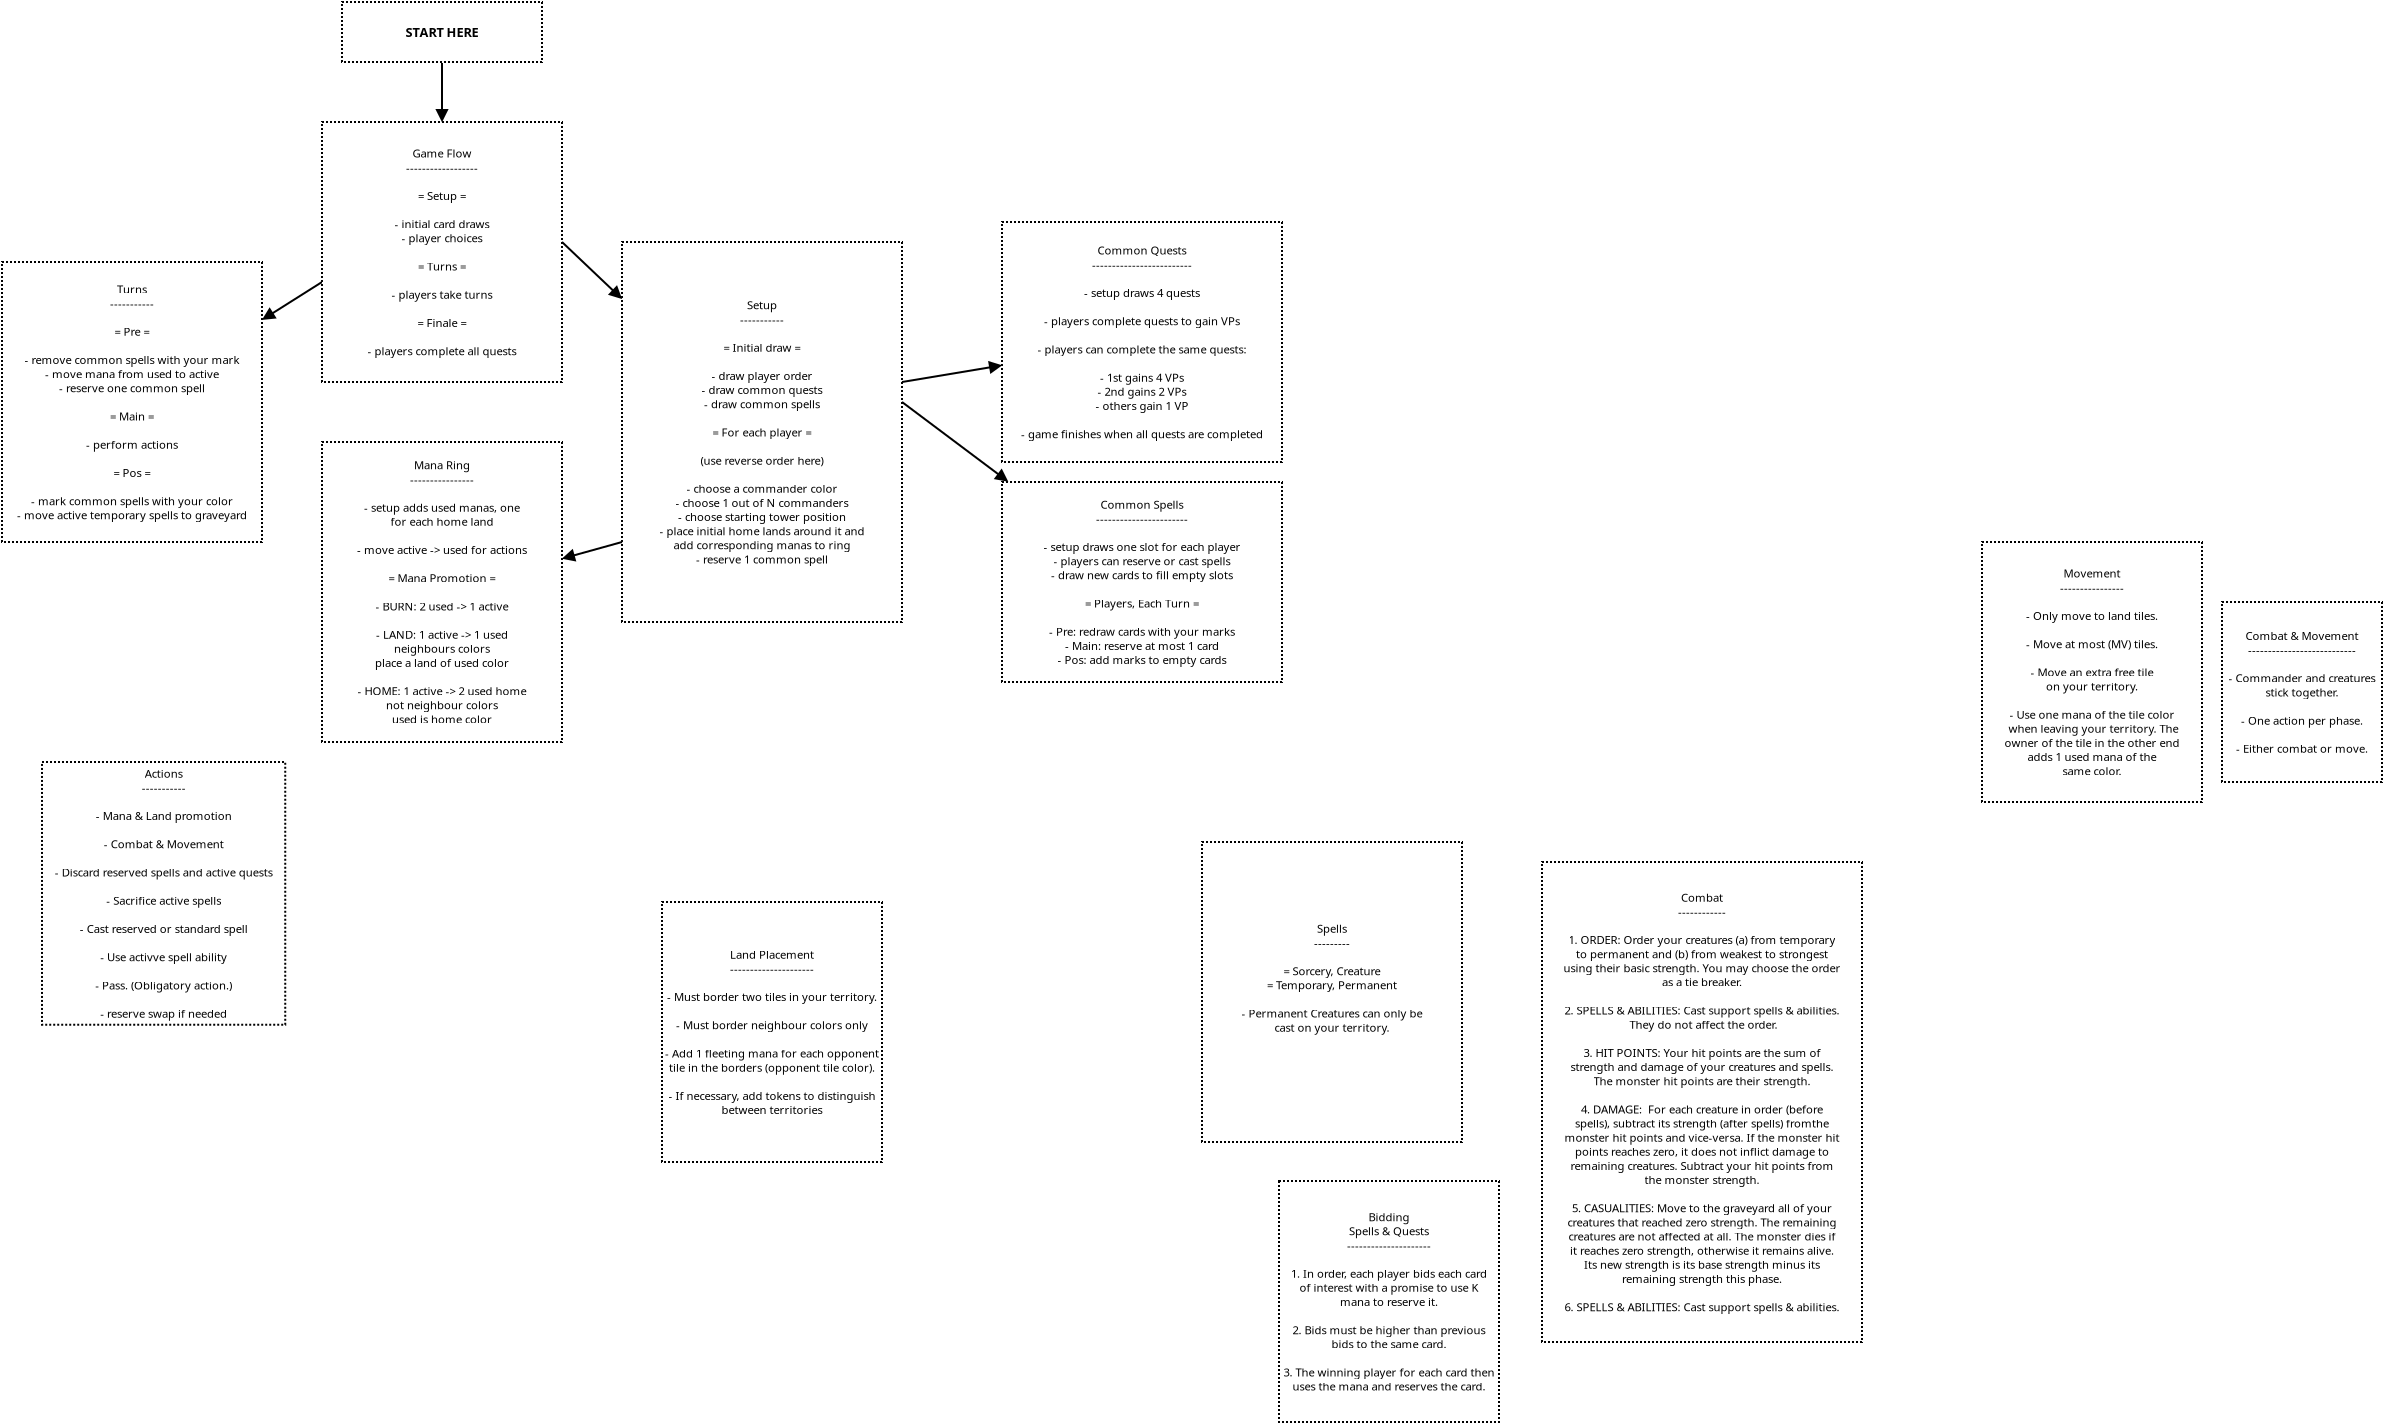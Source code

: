 <?xml version="1.0" encoding="UTF-8"?>
<dia:diagram xmlns:dia="http://www.lysator.liu.se/~alla/dia/">
  <dia:layer name="Segundo Plano" visible="true" connectable="true" active="true">
    <dia:object type="Standard - Box" version="0" id="O0">
      <dia:attribute name="obj_pos">
        <dia:point val="-33,4"/>
      </dia:attribute>
      <dia:attribute name="obj_bb">
        <dia:rectangle val="-33.05,3.95;-16.95,28.05"/>
      </dia:attribute>
      <dia:attribute name="elem_corner">
        <dia:point val="-33,4"/>
      </dia:attribute>
      <dia:attribute name="elem_width">
        <dia:real val="16"/>
      </dia:attribute>
      <dia:attribute name="elem_height">
        <dia:real val="24"/>
      </dia:attribute>
      <dia:attribute name="border_width">
        <dia:real val="0.1"/>
      </dia:attribute>
      <dia:attribute name="show_background">
        <dia:boolean val="true"/>
      </dia:attribute>
      <dia:attribute name="line_style">
        <dia:enum val="4"/>
      </dia:attribute>
    </dia:object>
    <dia:object type="Standard - Text" version="1" id="O1">
      <dia:attribute name="obj_pos">
        <dia:point val="-25,16"/>
      </dia:attribute>
      <dia:attribute name="obj_bb">
        <dia:rectangle val="-32.578,5.441;-17.422,26.559"/>
      </dia:attribute>
      <dia:attribute name="text">
        <dia:composite type="text">
          <dia:attribute name="string">
            <dia:string>#Combat
------------

1. ORDER: Order your creatures (a) from temporary
to permanent and (b) from weakest to strongest
using their basic strength. You may choose the order
as a tie breaker.

2. SPELLS &amp; ABILITIES: Cast support spells &amp; abilities.
 They do not affect the order.

3. HIT POINTS: Your hit points are the sum of
strength and damage of your creatures and spells.
The monster hit points are their strength.

4. DAMAGE:  For each creature in order (before
spells), subtract its strength (after spells) fromthe
monster hit points and vice-versa. If the monster hit
points reaches zero, it does not inflict damage to
remaining creatures. Subtract your hit points from
the monster strength.

5. CASUALITIES: Move to the graveyard all of your
creatures that reached zero strength. The remaining
creatures are not affected at all. The monster dies if
it reaches zero strength, otherwise it remains alive.
Its new strength is its base strength minus its
remaining strength this phase.

6. SPELLS &amp; ABILITIES: Cast support spells &amp; abilities.#</dia:string>
          </dia:attribute>
          <dia:attribute name="font">
            <dia:font family="sans" style="0" name="Helvetica"/>
          </dia:attribute>
          <dia:attribute name="height">
            <dia:real val="0.706"/>
          </dia:attribute>
          <dia:attribute name="pos">
            <dia:point val="-25,5.965"/>
          </dia:attribute>
          <dia:attribute name="color">
            <dia:color val="#000000ff"/>
          </dia:attribute>
          <dia:attribute name="alignment">
            <dia:enum val="1"/>
          </dia:attribute>
        </dia:composite>
      </dia:attribute>
      <dia:attribute name="valign">
        <dia:enum val="2"/>
      </dia:attribute>
      <dia:connections>
        <dia:connection handle="0" to="O0" connection="8"/>
      </dia:connections>
    </dia:object>
    <dia:object type="Standard - Box" version="0" id="O2">
      <dia:attribute name="obj_pos">
        <dia:point val="-11,-12"/>
      </dia:attribute>
      <dia:attribute name="obj_bb">
        <dia:rectangle val="-11.05,-12.05;0.05,1.05"/>
      </dia:attribute>
      <dia:attribute name="elem_corner">
        <dia:point val="-11,-12"/>
      </dia:attribute>
      <dia:attribute name="elem_width">
        <dia:real val="11"/>
      </dia:attribute>
      <dia:attribute name="elem_height">
        <dia:real val="13"/>
      </dia:attribute>
      <dia:attribute name="border_width">
        <dia:real val="0.1"/>
      </dia:attribute>
      <dia:attribute name="show_background">
        <dia:boolean val="true"/>
      </dia:attribute>
      <dia:attribute name="line_style">
        <dia:enum val="4"/>
      </dia:attribute>
    </dia:object>
    <dia:object type="Standard - Text" version="1" id="O3">
      <dia:attribute name="obj_pos">
        <dia:point val="-5.5,-5.5"/>
      </dia:attribute>
      <dia:attribute name="obj_bb">
        <dia:rectangle val="-10.185,-10.767;-0.815,-0.233"/>
      </dia:attribute>
      <dia:attribute name="text">
        <dia:composite type="text">
          <dia:attribute name="string">
            <dia:string>#Movement
----------------

- Only move to land tiles.

- Move at most (MV) tiles.

- Move an extra free tile
on your territory.

- Use one mana of the tile color
 when leaving your territory. The
owner of the tile in the other end
adds 1 used mana of the
same color.#</dia:string>
          </dia:attribute>
          <dia:attribute name="font">
            <dia:font family="sans" style="0" name="Helvetica"/>
          </dia:attribute>
          <dia:attribute name="height">
            <dia:real val="0.706"/>
          </dia:attribute>
          <dia:attribute name="pos">
            <dia:point val="-5.5,-10.243"/>
          </dia:attribute>
          <dia:attribute name="color">
            <dia:color val="#000000ff"/>
          </dia:attribute>
          <dia:attribute name="alignment">
            <dia:enum val="1"/>
          </dia:attribute>
        </dia:composite>
      </dia:attribute>
      <dia:attribute name="valign">
        <dia:enum val="2"/>
      </dia:attribute>
      <dia:connections>
        <dia:connection handle="0" to="O2" connection="8"/>
      </dia:connections>
    </dia:object>
    <dia:object type="Standard - Box" version="0" id="O4">
      <dia:attribute name="obj_pos">
        <dia:point val="1,-9"/>
      </dia:attribute>
      <dia:attribute name="obj_bb">
        <dia:rectangle val="0.95,-9.05;9.05,0.05"/>
      </dia:attribute>
      <dia:attribute name="elem_corner">
        <dia:point val="1,-9"/>
      </dia:attribute>
      <dia:attribute name="elem_width">
        <dia:real val="8"/>
      </dia:attribute>
      <dia:attribute name="elem_height">
        <dia:real val="9"/>
      </dia:attribute>
      <dia:attribute name="border_width">
        <dia:real val="0.1"/>
      </dia:attribute>
      <dia:attribute name="show_background">
        <dia:boolean val="true"/>
      </dia:attribute>
      <dia:attribute name="line_style">
        <dia:enum val="4"/>
      </dia:attribute>
    </dia:object>
    <dia:object type="Standard - Text" version="1" id="O5">
      <dia:attribute name="obj_pos">
        <dia:point val="5,-4.5"/>
      </dia:attribute>
      <dia:attribute name="obj_bb">
        <dia:rectangle val="1.026,-7.651;8.974,-1.349"/>
      </dia:attribute>
      <dia:attribute name="text">
        <dia:composite type="text">
          <dia:attribute name="string">
            <dia:string>#Combat &amp; Movement
---------------------------

- Commander and creatures
stick together.

- One action per phase.

- Either combat or move.#</dia:string>
          </dia:attribute>
          <dia:attribute name="font">
            <dia:font family="sans" style="0" name="Helvetica"/>
          </dia:attribute>
          <dia:attribute name="height">
            <dia:real val="0.706"/>
          </dia:attribute>
          <dia:attribute name="pos">
            <dia:point val="5,-7.127"/>
          </dia:attribute>
          <dia:attribute name="color">
            <dia:color val="#000000ff"/>
          </dia:attribute>
          <dia:attribute name="alignment">
            <dia:enum val="1"/>
          </dia:attribute>
        </dia:composite>
      </dia:attribute>
      <dia:attribute name="valign">
        <dia:enum val="2"/>
      </dia:attribute>
      <dia:connections>
        <dia:connection handle="0" to="O4" connection="8"/>
      </dia:connections>
    </dia:object>
    <dia:object type="Standard - Box" version="0" id="O6">
      <dia:attribute name="obj_pos">
        <dia:point val="-108,-1"/>
      </dia:attribute>
      <dia:attribute name="obj_bb">
        <dia:rectangle val="-108.05,-1.05;-95.787,12.187"/>
      </dia:attribute>
      <dia:attribute name="elem_corner">
        <dia:point val="-108,-1"/>
      </dia:attribute>
      <dia:attribute name="elem_width">
        <dia:real val="12.162"/>
      </dia:attribute>
      <dia:attribute name="elem_height">
        <dia:real val="13.137"/>
      </dia:attribute>
      <dia:attribute name="border_width">
        <dia:real val="0.1"/>
      </dia:attribute>
      <dia:attribute name="show_background">
        <dia:boolean val="true"/>
      </dia:attribute>
      <dia:attribute name="line_style">
        <dia:enum val="4"/>
      </dia:attribute>
    </dia:object>
    <dia:object type="Standard - Text" version="1" id="O7">
      <dia:attribute name="obj_pos">
        <dia:point val="-101.919,5.568"/>
      </dia:attribute>
      <dia:attribute name="obj_bb">
        <dia:rectangle val="-107.994,-0.782;-95.827,11.919"/>
      </dia:attribute>
      <dia:attribute name="text">
        <dia:composite type="text">
          <dia:attribute name="string">
            <dia:string>#Actions
-----------

- Mana &amp; Land promotion

- Combat &amp; Movement

- Discard reserved spells and active quests

- Sacrifice active spells

- Cast reserved or standard spell

- Use activve spell ability

- Pass. (Obligatory action.)

- reserve swap if needed#</dia:string>
          </dia:attribute>
          <dia:attribute name="font">
            <dia:font family="sans" style="0" name="Helvetica"/>
          </dia:attribute>
          <dia:attribute name="height">
            <dia:real val="0.706"/>
          </dia:attribute>
          <dia:attribute name="pos">
            <dia:point val="-101.919,-0.242"/>
          </dia:attribute>
          <dia:attribute name="color">
            <dia:color val="#000000ff"/>
          </dia:attribute>
          <dia:attribute name="alignment">
            <dia:enum val="1"/>
          </dia:attribute>
        </dia:composite>
      </dia:attribute>
      <dia:attribute name="valign">
        <dia:enum val="2"/>
      </dia:attribute>
      <dia:connections>
        <dia:connection handle="0" to="O6" connection="8"/>
      </dia:connections>
    </dia:object>
    <dia:object type="Standard - Box" version="0" id="O8">
      <dia:attribute name="obj_pos">
        <dia:point val="-79,-27"/>
      </dia:attribute>
      <dia:attribute name="obj_bb">
        <dia:rectangle val="-79.05,-27.05;-64.95,-7.95"/>
      </dia:attribute>
      <dia:attribute name="elem_corner">
        <dia:point val="-79,-27"/>
      </dia:attribute>
      <dia:attribute name="elem_width">
        <dia:real val="14"/>
      </dia:attribute>
      <dia:attribute name="elem_height">
        <dia:real val="19"/>
      </dia:attribute>
      <dia:attribute name="border_width">
        <dia:real val="0.1"/>
      </dia:attribute>
      <dia:attribute name="show_background">
        <dia:boolean val="true"/>
      </dia:attribute>
      <dia:attribute name="line_style">
        <dia:enum val="4"/>
      </dia:attribute>
    </dia:object>
    <dia:object type="Standard - Text" version="1" id="O9">
      <dia:attribute name="obj_pos">
        <dia:point val="-72,-17.5"/>
      </dia:attribute>
      <dia:attribute name="obj_bb">
        <dia:rectangle val="-77.551,-24.203;-66.465,-10.797"/>
      </dia:attribute>
      <dia:attribute name="text">
        <dia:composite type="text">
          <dia:attribute name="string">
            <dia:string>#Setup
-----------

= Initial draw =

- draw player order
- draw common quests
- draw common spells

= For each player =

(use reverse order here)

- choose a commander color
- choose 1 out of N commanders
- choose starting tower position
- place initial home lands around it and
add corresponding manas to ring
- reserve 1 common spell#</dia:string>
          </dia:attribute>
          <dia:attribute name="font">
            <dia:font family="sans" style="0" name="Helvetica"/>
          </dia:attribute>
          <dia:attribute name="height">
            <dia:real val="0.706"/>
          </dia:attribute>
          <dia:attribute name="pos">
            <dia:point val="-72,-23.663"/>
          </dia:attribute>
          <dia:attribute name="color">
            <dia:color val="#000000ff"/>
          </dia:attribute>
          <dia:attribute name="alignment">
            <dia:enum val="1"/>
          </dia:attribute>
        </dia:composite>
      </dia:attribute>
      <dia:attribute name="valign">
        <dia:enum val="2"/>
      </dia:attribute>
      <dia:connections>
        <dia:connection handle="0" to="O8" connection="8"/>
      </dia:connections>
    </dia:object>
    <dia:object type="Standard - Box" version="0" id="O10">
      <dia:attribute name="obj_pos">
        <dia:point val="-110,-26"/>
      </dia:attribute>
      <dia:attribute name="obj_bb">
        <dia:rectangle val="-110.05,-26.05;-96.95,-11.95"/>
      </dia:attribute>
      <dia:attribute name="elem_corner">
        <dia:point val="-110,-26"/>
      </dia:attribute>
      <dia:attribute name="elem_width">
        <dia:real val="13"/>
      </dia:attribute>
      <dia:attribute name="elem_height">
        <dia:real val="14"/>
      </dia:attribute>
      <dia:attribute name="border_width">
        <dia:real val="0.1"/>
      </dia:attribute>
      <dia:attribute name="show_background">
        <dia:boolean val="true"/>
      </dia:attribute>
      <dia:attribute name="line_style">
        <dia:enum val="4"/>
      </dia:attribute>
    </dia:object>
    <dia:object type="Standard - Text" version="1" id="O11">
      <dia:attribute name="obj_pos">
        <dia:point val="-103.5,-19"/>
      </dia:attribute>
      <dia:attribute name="obj_bb">
        <dia:rectangle val="-109.8,-24.998;-97.184,-13.002"/>
      </dia:attribute>
      <dia:attribute name="text">
        <dia:composite type="text">
          <dia:attribute name="string">
            <dia:string>#Turns
-----------

= Pre =

- remove common spells with your mark
- move mana from used to active
- reserve one common spell

= Main =

- perform actions

= Pos =

- mark common spells with your color
- move active temporary spells to graveyard#</dia:string>
          </dia:attribute>
          <dia:attribute name="font">
            <dia:font family="sans" style="0" name="Helvetica"/>
          </dia:attribute>
          <dia:attribute name="height">
            <dia:real val="0.706"/>
          </dia:attribute>
          <dia:attribute name="pos">
            <dia:point val="-103.5,-24.457"/>
          </dia:attribute>
          <dia:attribute name="color">
            <dia:color val="#000000ff"/>
          </dia:attribute>
          <dia:attribute name="alignment">
            <dia:enum val="1"/>
          </dia:attribute>
        </dia:composite>
      </dia:attribute>
      <dia:attribute name="valign">
        <dia:enum val="2"/>
      </dia:attribute>
      <dia:connections>
        <dia:connection handle="0" to="O10" connection="8"/>
      </dia:connections>
    </dia:object>
    <dia:object type="Standard - Box" version="0" id="O12">
      <dia:attribute name="obj_pos">
        <dia:point val="-50,3"/>
      </dia:attribute>
      <dia:attribute name="obj_bb">
        <dia:rectangle val="-50.05,2.95;-36.95,18.05"/>
      </dia:attribute>
      <dia:attribute name="elem_corner">
        <dia:point val="-50,3"/>
      </dia:attribute>
      <dia:attribute name="elem_width">
        <dia:real val="13"/>
      </dia:attribute>
      <dia:attribute name="elem_height">
        <dia:real val="15"/>
      </dia:attribute>
      <dia:attribute name="border_width">
        <dia:real val="0.1"/>
      </dia:attribute>
      <dia:attribute name="show_background">
        <dia:boolean val="true"/>
      </dia:attribute>
      <dia:attribute name="line_style">
        <dia:enum val="4"/>
      </dia:attribute>
    </dia:object>
    <dia:object type="Standard - Text" version="1" id="O13">
      <dia:attribute name="obj_pos">
        <dia:point val="-43.5,10.5"/>
      </dia:attribute>
      <dia:attribute name="obj_bb">
        <dia:rectangle val="-48.417,6.996;-38.583,14.004"/>
      </dia:attribute>
      <dia:attribute name="text">
        <dia:composite type="text">
          <dia:attribute name="string">
            <dia:string>#Spells
---------

= Sorcery, Creature
= Temporary, Permanent

- Permanent Creatures can only be
cast on your territory.

#</dia:string>
          </dia:attribute>
          <dia:attribute name="font">
            <dia:font family="sans" style="0" name="Helvetica"/>
          </dia:attribute>
          <dia:attribute name="height">
            <dia:real val="0.706"/>
          </dia:attribute>
          <dia:attribute name="pos">
            <dia:point val="-43.5,7.52"/>
          </dia:attribute>
          <dia:attribute name="color">
            <dia:color val="#000000ff"/>
          </dia:attribute>
          <dia:attribute name="alignment">
            <dia:enum val="1"/>
          </dia:attribute>
        </dia:composite>
      </dia:attribute>
      <dia:attribute name="valign">
        <dia:enum val="2"/>
      </dia:attribute>
      <dia:connections>
        <dia:connection handle="0" to="O12" connection="8"/>
      </dia:connections>
    </dia:object>
    <dia:object type="Standard - Box" version="0" id="O14">
      <dia:attribute name="obj_pos">
        <dia:point val="-77,6"/>
      </dia:attribute>
      <dia:attribute name="obj_bb">
        <dia:rectangle val="-77.05,5.95;-65.95,19.05"/>
      </dia:attribute>
      <dia:attribute name="elem_corner">
        <dia:point val="-77,6"/>
      </dia:attribute>
      <dia:attribute name="elem_width">
        <dia:real val="11"/>
      </dia:attribute>
      <dia:attribute name="elem_height">
        <dia:real val="13"/>
      </dia:attribute>
      <dia:attribute name="border_width">
        <dia:real val="0.1"/>
      </dia:attribute>
      <dia:attribute name="show_background">
        <dia:boolean val="true"/>
      </dia:attribute>
      <dia:attribute name="line_style">
        <dia:enum val="4"/>
      </dia:attribute>
    </dia:object>
    <dia:object type="Standard - Text" version="1" id="O15">
      <dia:attribute name="obj_pos">
        <dia:point val="-71.5,12.5"/>
      </dia:attribute>
      <dia:attribute name="obj_bb">
        <dia:rectangle val="-77.24,8.291;-65.76,16.709"/>
      </dia:attribute>
      <dia:attribute name="text">
        <dia:composite type="text">
          <dia:attribute name="string">
            <dia:string>#Land Placement
---------------------

- Must border two tiles in your territory.

- Must border neighbour colors only

- Add 1 fleeting mana for each opponent
tile in the borders (opponent tile color).

- If necessary, add tokens to distinguish
between territories#</dia:string>
          </dia:attribute>
          <dia:attribute name="font">
            <dia:font family="sans" style="0" name="Helvetica"/>
          </dia:attribute>
          <dia:attribute name="height">
            <dia:real val="0.706"/>
          </dia:attribute>
          <dia:attribute name="pos">
            <dia:point val="-71.5,8.815"/>
          </dia:attribute>
          <dia:attribute name="color">
            <dia:color val="#000000ff"/>
          </dia:attribute>
          <dia:attribute name="alignment">
            <dia:enum val="1"/>
          </dia:attribute>
        </dia:composite>
      </dia:attribute>
      <dia:attribute name="valign">
        <dia:enum val="2"/>
      </dia:attribute>
      <dia:connections>
        <dia:connection handle="0" to="O14" connection="8"/>
      </dia:connections>
    </dia:object>
    <dia:object type="Standard - Box" version="0" id="O16">
      <dia:attribute name="obj_pos">
        <dia:point val="-94,-17"/>
      </dia:attribute>
      <dia:attribute name="obj_bb">
        <dia:rectangle val="-94.05,-17.05;-81.95,-1.95"/>
      </dia:attribute>
      <dia:attribute name="elem_corner">
        <dia:point val="-94,-17"/>
      </dia:attribute>
      <dia:attribute name="elem_width">
        <dia:real val="12"/>
      </dia:attribute>
      <dia:attribute name="elem_height">
        <dia:real val="15"/>
      </dia:attribute>
      <dia:attribute name="border_width">
        <dia:real val="0.1"/>
      </dia:attribute>
      <dia:attribute name="show_background">
        <dia:boolean val="true"/>
      </dia:attribute>
      <dia:attribute name="line_style">
        <dia:enum val="4"/>
      </dia:attribute>
    </dia:object>
    <dia:object type="Standard - Text" version="1" id="O17">
      <dia:attribute name="obj_pos">
        <dia:point val="-88,-9.5"/>
      </dia:attribute>
      <dia:attribute name="obj_bb">
        <dia:rectangle val="-92.735,-16.203;-83.281,-2.797"/>
      </dia:attribute>
      <dia:attribute name="text">
        <dia:composite type="text">
          <dia:attribute name="string">
            <dia:string>#Mana Ring
----------------

- setup adds used manas, one
for each home land

- move active -&gt; used for actions

= Mana Promotion =

- BURN: 2 used -&gt; 1 active

- LAND: 1 active -&gt; 1 used
neighbours colors
place a land of used color

- HOME: 1 active -&gt; 2 used home
not neighbour colors
used is home color#</dia:string>
          </dia:attribute>
          <dia:attribute name="font">
            <dia:font family="sans" style="0" name="Helvetica"/>
          </dia:attribute>
          <dia:attribute name="height">
            <dia:real val="0.706"/>
          </dia:attribute>
          <dia:attribute name="pos">
            <dia:point val="-88,-15.663"/>
          </dia:attribute>
          <dia:attribute name="color">
            <dia:color val="#000000ff"/>
          </dia:attribute>
          <dia:attribute name="alignment">
            <dia:enum val="1"/>
          </dia:attribute>
        </dia:composite>
      </dia:attribute>
      <dia:attribute name="valign">
        <dia:enum val="2"/>
      </dia:attribute>
      <dia:connections>
        <dia:connection handle="0" to="O16" connection="8"/>
      </dia:connections>
    </dia:object>
    <dia:object type="Standard - Line" version="0" id="O18">
      <dia:attribute name="obj_pos">
        <dia:point val="-94,-25"/>
      </dia:attribute>
      <dia:attribute name="obj_bb">
        <dia:rectangle val="-97.019,-25.069;-93.931,-23.068"/>
      </dia:attribute>
      <dia:attribute name="conn_endpoints">
        <dia:point val="-94,-25"/>
        <dia:point val="-96.95,-23.137"/>
      </dia:attribute>
      <dia:attribute name="numcp">
        <dia:int val="1"/>
      </dia:attribute>
      <dia:attribute name="end_arrow">
        <dia:enum val="3"/>
      </dia:attribute>
      <dia:attribute name="end_arrow_length">
        <dia:real val="0.5"/>
      </dia:attribute>
      <dia:attribute name="end_arrow_width">
        <dia:real val="0.5"/>
      </dia:attribute>
      <dia:connections>
        <dia:connection handle="1" to="O10" connection="8"/>
      </dia:connections>
    </dia:object>
    <dia:object type="Standard - Box" version="0" id="O19">
      <dia:attribute name="obj_pos">
        <dia:point val="-46.15,19.95"/>
      </dia:attribute>
      <dia:attribute name="obj_bb">
        <dia:rectangle val="-46.2,19.9;-35.1,32.05"/>
      </dia:attribute>
      <dia:attribute name="elem_corner">
        <dia:point val="-46.15,19.95"/>
      </dia:attribute>
      <dia:attribute name="elem_width">
        <dia:real val="11"/>
      </dia:attribute>
      <dia:attribute name="elem_height">
        <dia:real val="12.05"/>
      </dia:attribute>
      <dia:attribute name="border_width">
        <dia:real val="0.1"/>
      </dia:attribute>
      <dia:attribute name="show_background">
        <dia:boolean val="true"/>
      </dia:attribute>
      <dia:attribute name="line_style">
        <dia:enum val="4"/>
      </dia:attribute>
    </dia:object>
    <dia:object type="Standard - Text" version="1" id="O20">
      <dia:attribute name="obj_pos">
        <dia:point val="-40.65,25.975"/>
      </dia:attribute>
      <dia:attribute name="obj_bb">
        <dia:rectangle val="-46.394,21.413;-34.906,30.537"/>
      </dia:attribute>
      <dia:attribute name="text">
        <dia:composite type="text">
          <dia:attribute name="string">
            <dia:string>#Bidding
Spells &amp; Quests
---------------------

1. In order, each player bids each card
of interest with a promise to use K
mana to reserve it.

2. Bids must be higher than previous
bids to the same card.

3. The winning player for each card then
uses the mana and reserves the card.#</dia:string>
          </dia:attribute>
          <dia:attribute name="font">
            <dia:font family="sans" style="0" name="Helvetica"/>
          </dia:attribute>
          <dia:attribute name="height">
            <dia:real val="0.706"/>
          </dia:attribute>
          <dia:attribute name="pos">
            <dia:point val="-40.65,21.937"/>
          </dia:attribute>
          <dia:attribute name="color">
            <dia:color val="#000000ff"/>
          </dia:attribute>
          <dia:attribute name="alignment">
            <dia:enum val="1"/>
          </dia:attribute>
        </dia:composite>
      </dia:attribute>
      <dia:attribute name="valign">
        <dia:enum val="2"/>
      </dia:attribute>
      <dia:connections>
        <dia:connection handle="0" to="O19" connection="8"/>
      </dia:connections>
    </dia:object>
    <dia:object type="Standard - Box" version="0" id="O21">
      <dia:attribute name="obj_pos">
        <dia:point val="-60,-15"/>
      </dia:attribute>
      <dia:attribute name="obj_bb">
        <dia:rectangle val="-60.05,-15.05;-45.95,-4.95"/>
      </dia:attribute>
      <dia:attribute name="elem_corner">
        <dia:point val="-60,-15"/>
      </dia:attribute>
      <dia:attribute name="elem_width">
        <dia:real val="14"/>
      </dia:attribute>
      <dia:attribute name="elem_height">
        <dia:real val="10"/>
      </dia:attribute>
      <dia:attribute name="border_width">
        <dia:real val="0.1"/>
      </dia:attribute>
      <dia:attribute name="show_background">
        <dia:boolean val="true"/>
      </dia:attribute>
      <dia:attribute name="line_style">
        <dia:enum val="4"/>
      </dia:attribute>
    </dia:object>
    <dia:object type="Standard - Text" version="1" id="O22">
      <dia:attribute name="obj_pos">
        <dia:point val="-53,-10"/>
      </dia:attribute>
      <dia:attribute name="obj_bb">
        <dia:rectangle val="-58.358,-14.209;-47.642,-5.791"/>
      </dia:attribute>
      <dia:attribute name="text">
        <dia:composite type="text">
          <dia:attribute name="string">
            <dia:string>#Common Spells
-----------------------

- setup draws one slot for each player
- players can reserve or cast spells
- draw new cards to fill empty slots

= Players, Each Turn =

- Pre: redraw cards with your marks
- Main: reserve at most 1 card
- Pos: add marks to empty cards#</dia:string>
          </dia:attribute>
          <dia:attribute name="font">
            <dia:font family="sans" style="0" name="Helvetica"/>
          </dia:attribute>
          <dia:attribute name="height">
            <dia:real val="0.706"/>
          </dia:attribute>
          <dia:attribute name="pos">
            <dia:point val="-53,-13.685"/>
          </dia:attribute>
          <dia:attribute name="color">
            <dia:color val="#000000ff"/>
          </dia:attribute>
          <dia:attribute name="alignment">
            <dia:enum val="1"/>
          </dia:attribute>
        </dia:composite>
      </dia:attribute>
      <dia:attribute name="valign">
        <dia:enum val="2"/>
      </dia:attribute>
      <dia:connections>
        <dia:connection handle="0" to="O21" connection="8"/>
      </dia:connections>
    </dia:object>
    <dia:object type="Standard - Box" version="0" id="O23">
      <dia:attribute name="obj_pos">
        <dia:point val="-60,-28"/>
      </dia:attribute>
      <dia:attribute name="obj_bb">
        <dia:rectangle val="-60.05,-28.05;-45.95,-15.95"/>
      </dia:attribute>
      <dia:attribute name="elem_corner">
        <dia:point val="-60,-28"/>
      </dia:attribute>
      <dia:attribute name="elem_width">
        <dia:real val="14"/>
      </dia:attribute>
      <dia:attribute name="elem_height">
        <dia:real val="12"/>
      </dia:attribute>
      <dia:attribute name="border_width">
        <dia:real val="0.1"/>
      </dia:attribute>
      <dia:attribute name="show_background">
        <dia:boolean val="true"/>
      </dia:attribute>
      <dia:attribute name="line_style">
        <dia:enum val="4"/>
      </dia:attribute>
    </dia:object>
    <dia:object type="Standard - Text" version="1" id="O24">
      <dia:attribute name="obj_pos">
        <dia:point val="-53,-22"/>
      </dia:attribute>
      <dia:attribute name="obj_bb">
        <dia:rectangle val="-59.597,-26.939;-46.386,-17.061"/>
      </dia:attribute>
      <dia:attribute name="text">
        <dia:composite type="text">
          <dia:attribute name="string">
            <dia:string>#Common Quests
-------------------------

- setup draws 4 quests

- players complete quests to gain VPs

- players can complete the same quests:

- 1st gains 4 VPs
- 2nd gains 2 VPs
- others gain 1 VP

- game finishes when all quests are completed#</dia:string>
          </dia:attribute>
          <dia:attribute name="font">
            <dia:font family="sans" style="0" name="Helvetica"/>
          </dia:attribute>
          <dia:attribute name="height">
            <dia:real val="0.706"/>
          </dia:attribute>
          <dia:attribute name="pos">
            <dia:point val="-53,-26.399"/>
          </dia:attribute>
          <dia:attribute name="color">
            <dia:color val="#000000ff"/>
          </dia:attribute>
          <dia:attribute name="alignment">
            <dia:enum val="1"/>
          </dia:attribute>
        </dia:composite>
      </dia:attribute>
      <dia:attribute name="valign">
        <dia:enum val="2"/>
      </dia:attribute>
      <dia:connections>
        <dia:connection handle="0" to="O23" connection="8"/>
      </dia:connections>
    </dia:object>
    <dia:object type="Standard - Box" version="0" id="O25">
      <dia:attribute name="obj_pos">
        <dia:point val="-94,-33"/>
      </dia:attribute>
      <dia:attribute name="obj_bb">
        <dia:rectangle val="-94.05,-33.05;-81.95,-19.95"/>
      </dia:attribute>
      <dia:attribute name="elem_corner">
        <dia:point val="-94,-33"/>
      </dia:attribute>
      <dia:attribute name="elem_width">
        <dia:real val="12"/>
      </dia:attribute>
      <dia:attribute name="elem_height">
        <dia:real val="13"/>
      </dia:attribute>
      <dia:attribute name="border_width">
        <dia:real val="0.1"/>
      </dia:attribute>
      <dia:attribute name="show_background">
        <dia:boolean val="true"/>
      </dia:attribute>
      <dia:attribute name="line_style">
        <dia:enum val="4"/>
      </dia:attribute>
    </dia:object>
    <dia:object type="Standard - Text" version="1" id="O26">
      <dia:attribute name="obj_pos">
        <dia:point val="-88,-26.5"/>
      </dia:attribute>
      <dia:attribute name="obj_bb">
        <dia:rectangle val="-92.082,-31.767;-83.918,-21.233"/>
      </dia:attribute>
      <dia:attribute name="text">
        <dia:composite type="text">
          <dia:attribute name="string">
            <dia:string>#Game Flow
------------------

= Setup =

- initial card draws
- player choices

= Turns =

- players take turns

= Finale =

- players complete all quests#</dia:string>
          </dia:attribute>
          <dia:attribute name="font">
            <dia:font family="sans" style="0" name="Helvetica"/>
          </dia:attribute>
          <dia:attribute name="height">
            <dia:real val="0.706"/>
          </dia:attribute>
          <dia:attribute name="pos">
            <dia:point val="-88,-31.244"/>
          </dia:attribute>
          <dia:attribute name="color">
            <dia:color val="#000000ff"/>
          </dia:attribute>
          <dia:attribute name="alignment">
            <dia:enum val="1"/>
          </dia:attribute>
        </dia:composite>
      </dia:attribute>
      <dia:attribute name="valign">
        <dia:enum val="2"/>
      </dia:attribute>
      <dia:connections>
        <dia:connection handle="0" to="O25" connection="8"/>
      </dia:connections>
    </dia:object>
    <dia:object type="Standard - Line" version="0" id="O27">
      <dia:attribute name="obj_pos">
        <dia:point val="-82,-27"/>
      </dia:attribute>
      <dia:attribute name="obj_bb">
        <dia:rectangle val="-82.071,-27.071;-78.97,-24.118"/>
      </dia:attribute>
      <dia:attribute name="conn_endpoints">
        <dia:point val="-82,-27"/>
        <dia:point val="-79.041,-24.189"/>
      </dia:attribute>
      <dia:attribute name="numcp">
        <dia:int val="1"/>
      </dia:attribute>
      <dia:attribute name="end_arrow">
        <dia:enum val="3"/>
      </dia:attribute>
      <dia:attribute name="end_arrow_length">
        <dia:real val="0.5"/>
      </dia:attribute>
      <dia:attribute name="end_arrow_width">
        <dia:real val="0.5"/>
      </dia:attribute>
      <dia:connections>
        <dia:connection handle="1" to="O8" connection="8"/>
      </dia:connections>
    </dia:object>
    <dia:object type="Standard - Line" version="0" id="O28">
      <dia:attribute name="obj_pos">
        <dia:point val="-65,-20"/>
      </dia:attribute>
      <dia:attribute name="obj_bb">
        <dia:rectangle val="-65.058,-21.053;-59.989,-19.942"/>
      </dia:attribute>
      <dia:attribute name="conn_endpoints">
        <dia:point val="-65,-20"/>
        <dia:point val="-60.05,-20.825"/>
      </dia:attribute>
      <dia:attribute name="numcp">
        <dia:int val="1"/>
      </dia:attribute>
      <dia:attribute name="end_arrow">
        <dia:enum val="3"/>
      </dia:attribute>
      <dia:attribute name="end_arrow_length">
        <dia:real val="0.5"/>
      </dia:attribute>
      <dia:attribute name="end_arrow_width">
        <dia:real val="0.5"/>
      </dia:attribute>
      <dia:connections>
        <dia:connection handle="1" to="O23" connection="8"/>
      </dia:connections>
    </dia:object>
    <dia:object type="Standard - Line" version="0" id="O29">
      <dia:attribute name="obj_pos">
        <dia:point val="-65,-19"/>
      </dia:attribute>
      <dia:attribute name="obj_bb">
        <dia:rectangle val="-65.07,-19.07;-59.663,-14.98"/>
      </dia:attribute>
      <dia:attribute name="conn_endpoints">
        <dia:point val="-65,-19"/>
        <dia:point val="-59.733,-15.05"/>
      </dia:attribute>
      <dia:attribute name="numcp">
        <dia:int val="1"/>
      </dia:attribute>
      <dia:attribute name="end_arrow">
        <dia:enum val="3"/>
      </dia:attribute>
      <dia:attribute name="end_arrow_length">
        <dia:real val="0.5"/>
      </dia:attribute>
      <dia:attribute name="end_arrow_width">
        <dia:real val="0.5"/>
      </dia:attribute>
      <dia:connections>
        <dia:connection handle="1" to="O21" connection="8"/>
      </dia:connections>
    </dia:object>
    <dia:object type="Standard - Line" version="0" id="O30">
      <dia:attribute name="obj_pos">
        <dia:point val="-79,-12"/>
      </dia:attribute>
      <dia:attribute name="obj_bb">
        <dia:rectangle val="-82.012,-12.062;-78.938,-11.022"/>
      </dia:attribute>
      <dia:attribute name="conn_endpoints">
        <dia:point val="-79,-12"/>
        <dia:point val="-81.95,-11.181"/>
      </dia:attribute>
      <dia:attribute name="numcp">
        <dia:int val="1"/>
      </dia:attribute>
      <dia:attribute name="end_arrow">
        <dia:enum val="3"/>
      </dia:attribute>
      <dia:attribute name="end_arrow_length">
        <dia:real val="0.5"/>
      </dia:attribute>
      <dia:attribute name="end_arrow_width">
        <dia:real val="0.5"/>
      </dia:attribute>
      <dia:connections>
        <dia:connection handle="1" to="O16" connection="8"/>
      </dia:connections>
    </dia:object>
    <dia:object type="Standard - Line" version="0" id="O31">
      <dia:attribute name="obj_pos">
        <dia:point val="-88,-35.95"/>
      </dia:attribute>
      <dia:attribute name="obj_bb">
        <dia:rectangle val="-88.331,-36.0;-87.669,-32.987"/>
      </dia:attribute>
      <dia:attribute name="conn_endpoints">
        <dia:point val="-88,-35.95"/>
        <dia:point val="-88,-33.049"/>
      </dia:attribute>
      <dia:attribute name="numcp">
        <dia:int val="1"/>
      </dia:attribute>
      <dia:attribute name="end_arrow">
        <dia:enum val="3"/>
      </dia:attribute>
      <dia:attribute name="end_arrow_length">
        <dia:real val="0.5"/>
      </dia:attribute>
      <dia:attribute name="end_arrow_width">
        <dia:real val="0.5"/>
      </dia:attribute>
      <dia:connections>
        <dia:connection handle="0" to="O32" connection="8"/>
        <dia:connection handle="1" to="O25" connection="8"/>
      </dia:connections>
    </dia:object>
    <dia:object type="Standard - Box" version="0" id="O32">
      <dia:attribute name="obj_pos">
        <dia:point val="-93,-39"/>
      </dia:attribute>
      <dia:attribute name="obj_bb">
        <dia:rectangle val="-93.05,-39.05;-82.95,-35.95"/>
      </dia:attribute>
      <dia:attribute name="elem_corner">
        <dia:point val="-93,-39"/>
      </dia:attribute>
      <dia:attribute name="elem_width">
        <dia:real val="10"/>
      </dia:attribute>
      <dia:attribute name="elem_height">
        <dia:real val="3"/>
      </dia:attribute>
      <dia:attribute name="border_width">
        <dia:real val="0.1"/>
      </dia:attribute>
      <dia:attribute name="show_background">
        <dia:boolean val="true"/>
      </dia:attribute>
      <dia:attribute name="line_style">
        <dia:enum val="4"/>
      </dia:attribute>
    </dia:object>
    <dia:object type="Standard - Text" version="1" id="O33">
      <dia:attribute name="obj_pos">
        <dia:point val="-88,-37.5"/>
      </dia:attribute>
      <dia:attribute name="obj_bb">
        <dia:rectangle val="-90.185,-37.873;-85.815,-37.127"/>
      </dia:attribute>
      <dia:attribute name="text">
        <dia:composite type="text">
          <dia:attribute name="string">
            <dia:string>#START HERE#</dia:string>
          </dia:attribute>
          <dia:attribute name="font">
            <dia:font family="sans" style="80" name="Helvetica-Bold"/>
          </dia:attribute>
          <dia:attribute name="height">
            <dia:real val="0.8"/>
          </dia:attribute>
          <dia:attribute name="pos">
            <dia:point val="-88,-37.278"/>
          </dia:attribute>
          <dia:attribute name="color">
            <dia:color val="#000000ff"/>
          </dia:attribute>
          <dia:attribute name="alignment">
            <dia:enum val="1"/>
          </dia:attribute>
        </dia:composite>
      </dia:attribute>
      <dia:attribute name="valign">
        <dia:enum val="2"/>
      </dia:attribute>
      <dia:connections>
        <dia:connection handle="0" to="O32" connection="8"/>
      </dia:connections>
    </dia:object>
  </dia:layer>
</dia:diagram>
